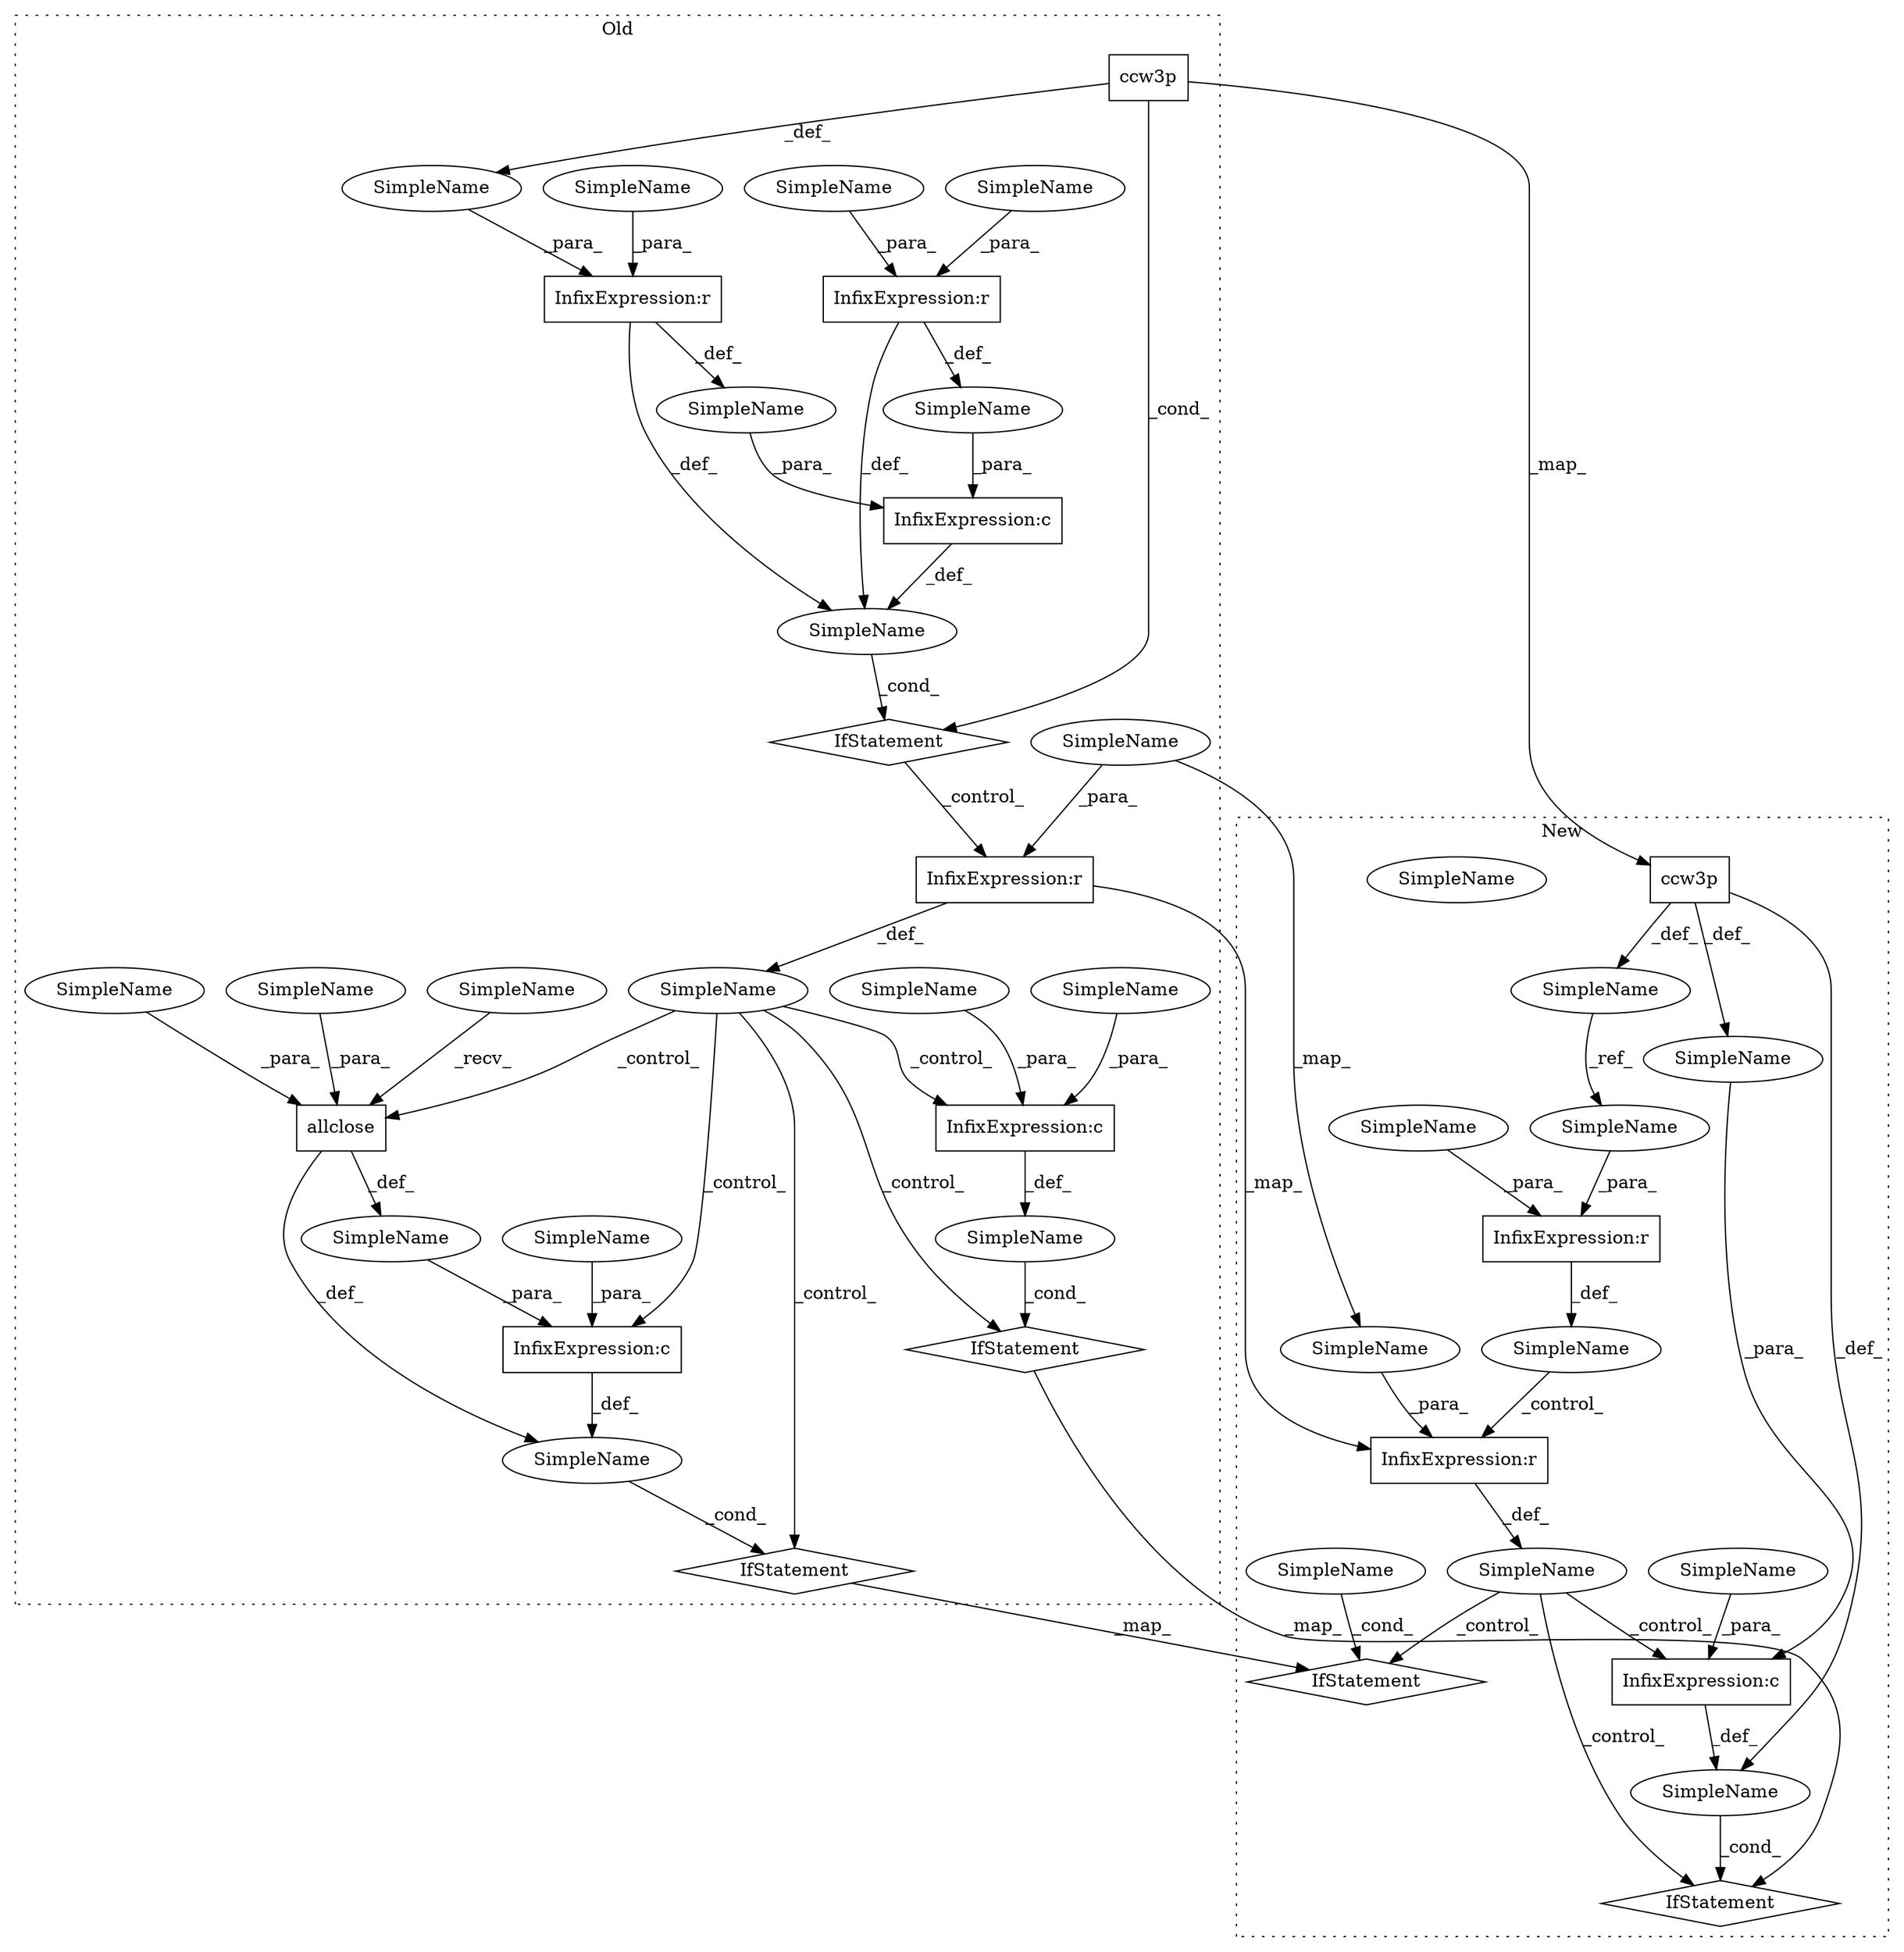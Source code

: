 digraph G {
subgraph cluster0 {
1 [label="ccw3p" a="32" s="2356,2370" l="6,1" shape="box"];
3 [label="SimpleName" a="42" s="" l="" shape="ellipse"];
4 [label="InfixExpression:c" a="27" s="2332" l="4" shape="box"];
5 [label="SimpleName" a="42" s="" l="" shape="ellipse"];
6 [label="InfixExpression:c" a="27" s="2693" l="4" shape="box"];
9 [label="InfixExpression:r" a="27" s="2312" l="4" shape="box"];
10 [label="SimpleName" a="42" s="" l="" shape="ellipse"];
11 [label="SimpleName" a="42" s="" l="" shape="ellipse"];
12 [label="InfixExpression:r" a="27" s="2352" l="4" shape="box"];
13 [label="SimpleName" a="42" s="" l="" shape="ellipse"];
14 [label="IfStatement" a="25" s="2669,2717" l="4,2" shape="diamond"];
16 [label="SimpleName" a="42" s="" l="" shape="ellipse"];
17 [label="SimpleName" a="42" s="" l="" shape="ellipse"];
18 [label="SimpleName" a="42" s="" l="" shape="ellipse"];
19 [label="SimpleName" a="42" s="" l="" shape="ellipse"];
21 [label="SimpleName" a="42" s="" l="" shape="ellipse"];
25 [label="SimpleName" a="42" s="" l="" shape="ellipse"];
28 [label="allclose" a="32" s="2820,2833" l="9,1" shape="box"];
29 [label="SimpleName" a="42" s="" l="" shape="ellipse"];
30 [label="InfixExpression:c" a="27" s="2834" l="4" shape="box"];
31 [label="SimpleName" a="42" s="" l="" shape="ellipse"];
32 [label="IfStatement" a="25" s="2810,2858" l="4,2" shape="diamond"];
36 [label="SimpleName" a="42" s="" l="" shape="ellipse"];
37 [label="InfixExpression:r" a="27" s="2535" l="4" shape="box"];
40 [label="SimpleName" a="42" s="2495" l="5" shape="ellipse"];
41 [label="IfStatement" a="25" s="2292,2372" l="4,2" shape="diamond"];
42 [label="SimpleName" a="42" s="2831" l="2" shape="ellipse"];
44 [label="SimpleName" a="42" s="2814" l="5" shape="ellipse"];
46 [label="SimpleName" a="42" s="2829" l="1" shape="ellipse"];
label = "Old";
style="dotted";
}
subgraph cluster1 {
2 [label="ccw3p" a="32" s="2544,2558" l="6,1" shape="box"];
7 [label="SimpleName" a="42" s="" l="" shape="ellipse"];
8 [label="InfixExpression:c" a="27" s="3007" l="4" shape="box"];
15 [label="IfStatement" a="25" s="2990,3024" l="4,2" shape="diamond"];
20 [label="SimpleName" a="42" s="" l="" shape="ellipse"];
22 [label="SimpleName" a="42" s="" l="" shape="ellipse"];
23 [label="SimpleName" a="42" s="" l="" shape="ellipse"];
24 [label="SimpleName" a="42" s="" l="" shape="ellipse"];
26 [label="SimpleName" a="42" s="2537" l="6" shape="ellipse"];
27 [label="InfixExpression:r" a="27" s="2575" l="4" shape="box"];
33 [label="IfStatement" a="25" s="3097,3131" l="4,2" shape="diamond"];
34 [label="SimpleName" a="42" s="2930" l="1" shape="ellipse"];
35 [label="SimpleName" a="42" s="" l="" shape="ellipse"];
38 [label="InfixExpression:r" a="27" s="2803" l="4" shape="box"];
39 [label="SimpleName" a="42" s="2765" l="5" shape="ellipse"];
43 [label="SimpleName" a="42" s="2569" l="6" shape="ellipse"];
45 [label="SimpleName" a="42" s="2579" l="6" shape="ellipse"];
label = "New";
style="dotted";
}
1 -> 41 [label="_cond_"];
1 -> 2 [label="_map_"];
1 -> 11 [label="_def_"];
2 -> 26 [label="_def_"];
2 -> 7 [label="_def_"];
2 -> 20 [label="_def_"];
3 -> 4 [label="_para_"];
4 -> 5 [label="_def_"];
5 -> 41 [label="_cond_"];
6 -> 13 [label="_def_"];
7 -> 8 [label="_para_"];
8 -> 20 [label="_def_"];
9 -> 5 [label="_def_"];
9 -> 16 [label="_def_"];
10 -> 9 [label="_para_"];
11 -> 12 [label="_para_"];
12 -> 3 [label="_def_"];
12 -> 5 [label="_def_"];
13 -> 14 [label="_cond_"];
14 -> 15 [label="_map_"];
16 -> 4 [label="_para_"];
17 -> 30 [label="_control_"];
17 -> 32 [label="_control_"];
17 -> 28 [label="_control_"];
17 -> 6 [label="_control_"];
17 -> 14 [label="_control_"];
18 -> 6 [label="_para_"];
19 -> 6 [label="_para_"];
20 -> 15 [label="_cond_"];
21 -> 12 [label="_para_"];
22 -> 15 [label="_control_"];
22 -> 8 [label="_control_"];
22 -> 33 [label="_control_"];
23 -> 38 [label="_control_"];
24 -> 8 [label="_para_"];
25 -> 9 [label="_para_"];
26 -> 45 [label="_ref_"];
27 -> 23 [label="_def_"];
28 -> 31 [label="_def_"];
28 -> 29 [label="_def_"];
29 -> 30 [label="_para_"];
30 -> 31 [label="_def_"];
31 -> 32 [label="_cond_"];
32 -> 33 [label="_map_"];
35 -> 33 [label="_cond_"];
36 -> 30 [label="_para_"];
37 -> 38 [label="_map_"];
37 -> 17 [label="_def_"];
38 -> 22 [label="_def_"];
39 -> 38 [label="_para_"];
40 -> 39 [label="_map_"];
40 -> 37 [label="_para_"];
41 -> 37 [label="_control_"];
42 -> 28 [label="_para_"];
43 -> 27 [label="_para_"];
44 -> 28 [label="_recv_"];
45 -> 27 [label="_para_"];
46 -> 28 [label="_para_"];
}
